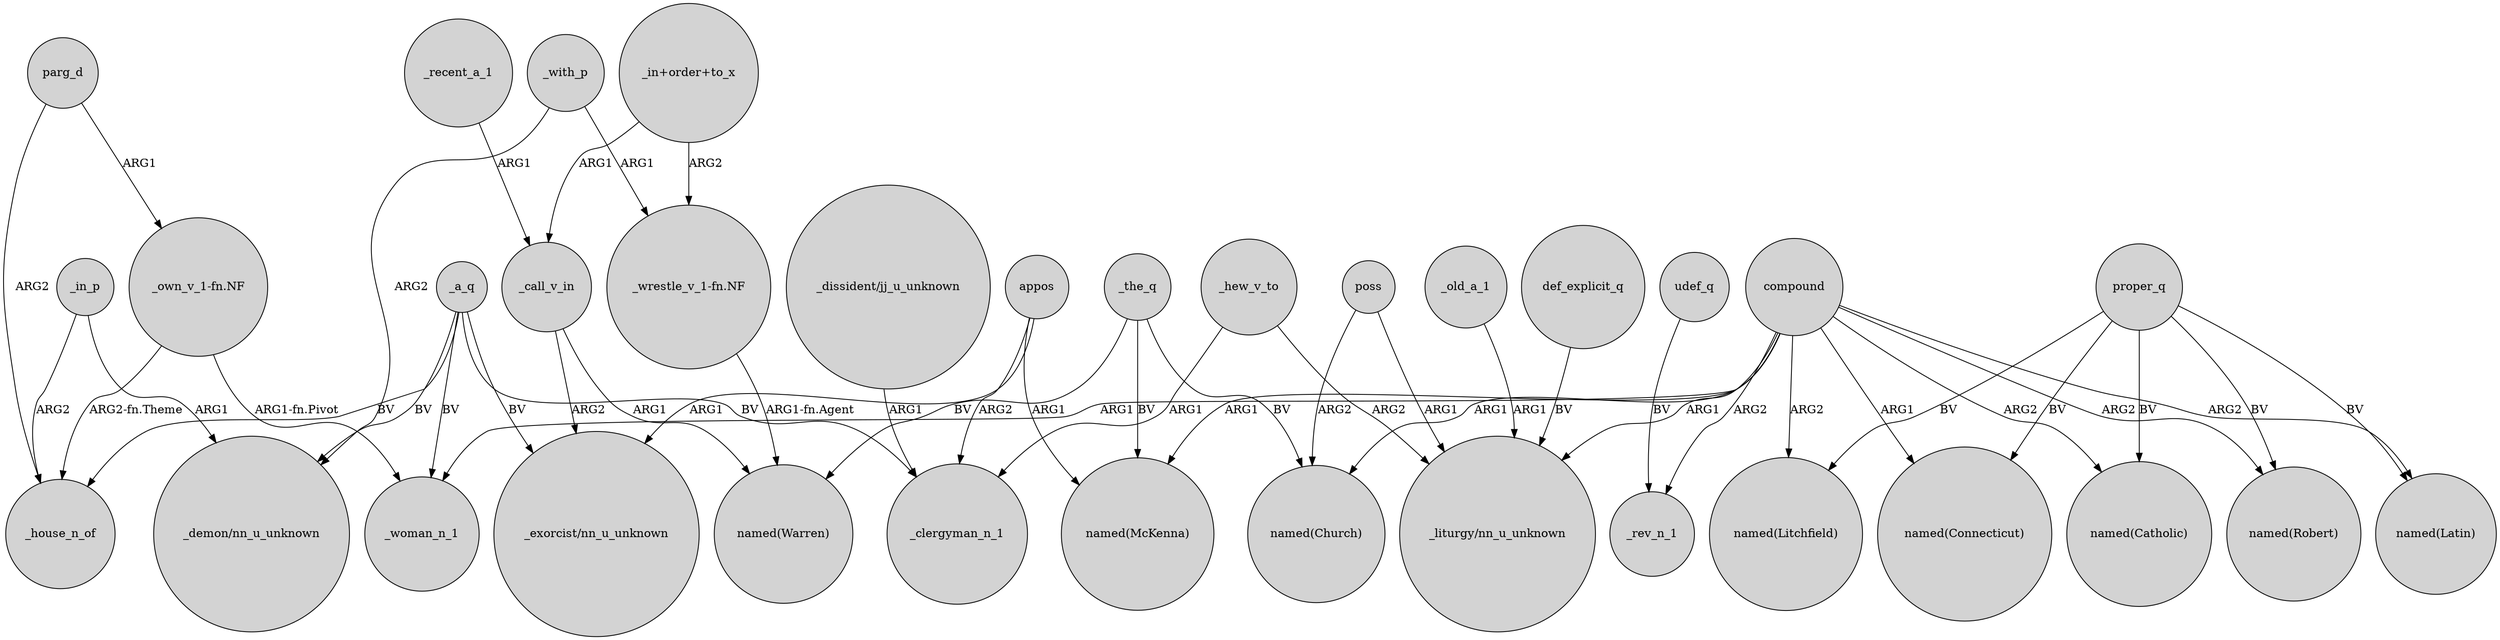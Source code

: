 digraph {
	node [shape=circle style=filled]
	_in_p -> "_demon/nn_u_unknown" [label=ARG1]
	_in_p -> _house_n_of [label=ARG2]
	_a_q -> "_demon/nn_u_unknown" [label=BV]
	compound -> "named(Church)" [label=ARG1]
	_with_p -> "_wrestle_v_1-fn.NF" [label=ARG1]
	appos -> "named(McKenna)" [label=ARG1]
	appos -> _clergyman_n_1 [label=ARG2]
	"_in+order+to_x" -> "_wrestle_v_1-fn.NF" [label=ARG2]
	compound -> "_liturgy/nn_u_unknown" [label=ARG1]
	compound -> "named(Catholic)" [label=ARG2]
	_the_q -> "named(McKenna)" [label=BV]
	_the_q -> "named(Warren)" [label=BV]
	_old_a_1 -> "_liturgy/nn_u_unknown" [label=ARG1]
	compound -> "named(Robert)" [label=ARG2]
	parg_d -> _house_n_of [label=ARG2]
	proper_q -> "named(Catholic)" [label=BV]
	udef_q -> _rev_n_1 [label=BV]
	_with_p -> "_demon/nn_u_unknown" [label=ARG2]
	compound -> _rev_n_1 [label=ARG2]
	parg_d -> "_own_v_1-fn.NF" [label=ARG1]
	poss -> "named(Church)" [label=ARG2]
	appos -> "_exorcist/nn_u_unknown" [label=ARG1]
	_a_q -> "_exorcist/nn_u_unknown" [label=BV]
	def_explicit_q -> "_liturgy/nn_u_unknown" [label=BV]
	_hew_v_to -> _clergyman_n_1 [label=ARG1]
	"_wrestle_v_1-fn.NF" -> "named(Warren)" [label="ARG1-fn.Agent"]
	_a_q -> _house_n_of [label=BV]
	"_dissident/jj_u_unknown" -> _clergyman_n_1 [label=ARG1]
	compound -> "named(Latin)" [label=ARG2]
	"_own_v_1-fn.NF" -> _house_n_of [label="ARG2-fn.Theme"]
	proper_q -> "named(Robert)" [label=BV]
	_a_q -> _clergyman_n_1 [label=BV]
	compound -> "named(McKenna)" [label=ARG1]
	compound -> "named(Litchfield)" [label=ARG2]
	compound -> _woman_n_1 [label=ARG1]
	_the_q -> "named(Church)" [label=BV]
	poss -> "_liturgy/nn_u_unknown" [label=ARG1]
	proper_q -> "named(Connecticut)" [label=BV]
	_recent_a_1 -> _call_v_in [label=ARG1]
	_a_q -> _woman_n_1 [label=BV]
	_call_v_in -> "named(Warren)" [label=ARG1]
	_hew_v_to -> "_liturgy/nn_u_unknown" [label=ARG2]
	_call_v_in -> "_exorcist/nn_u_unknown" [label=ARG2]
	proper_q -> "named(Litchfield)" [label=BV]
	proper_q -> "named(Latin)" [label=BV]
	"_own_v_1-fn.NF" -> _woman_n_1 [label="ARG1-fn.Pivot"]
	"_in+order+to_x" -> _call_v_in [label=ARG1]
	compound -> "named(Connecticut)" [label=ARG1]
}
